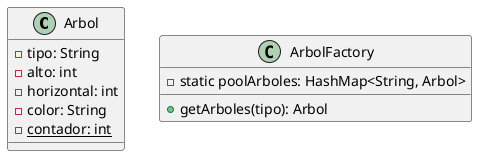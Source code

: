 @startuml
class Arbol{
-tipo: String
-alto: int
-horizontal: int
-color: String
-{static}contador: int
}

class ArbolFactory{
-static poolArboles: HashMap<String, Arbol>
+getArboles(tipo): Arbol
}
@enduml